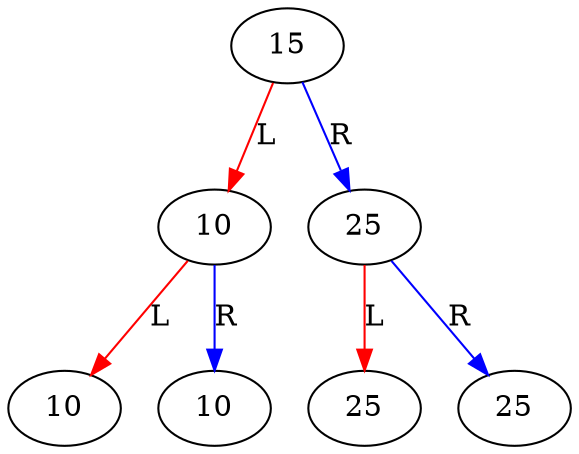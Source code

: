 Digraph G{
94804914319280[label="10"];
94804914319312[label="10"];
94804914319344[label="10"];
94804914319344->94804914319312[color="blue",label="R"];
94804914319344->94804914319280[color="red",label="L"];
94804914319376[label="25"];
94804914319408[label="25"];
94804914319440[label="25"];
94804914319440->94804914319408[color="blue",label="R"];
94804914319440->94804914319376[color="red",label="L"];
94804914319472[label="15"];
94804914319472->94804914319440[color="blue",label="R"];
94804914319472->94804914319344[color="red",label="L"];
}